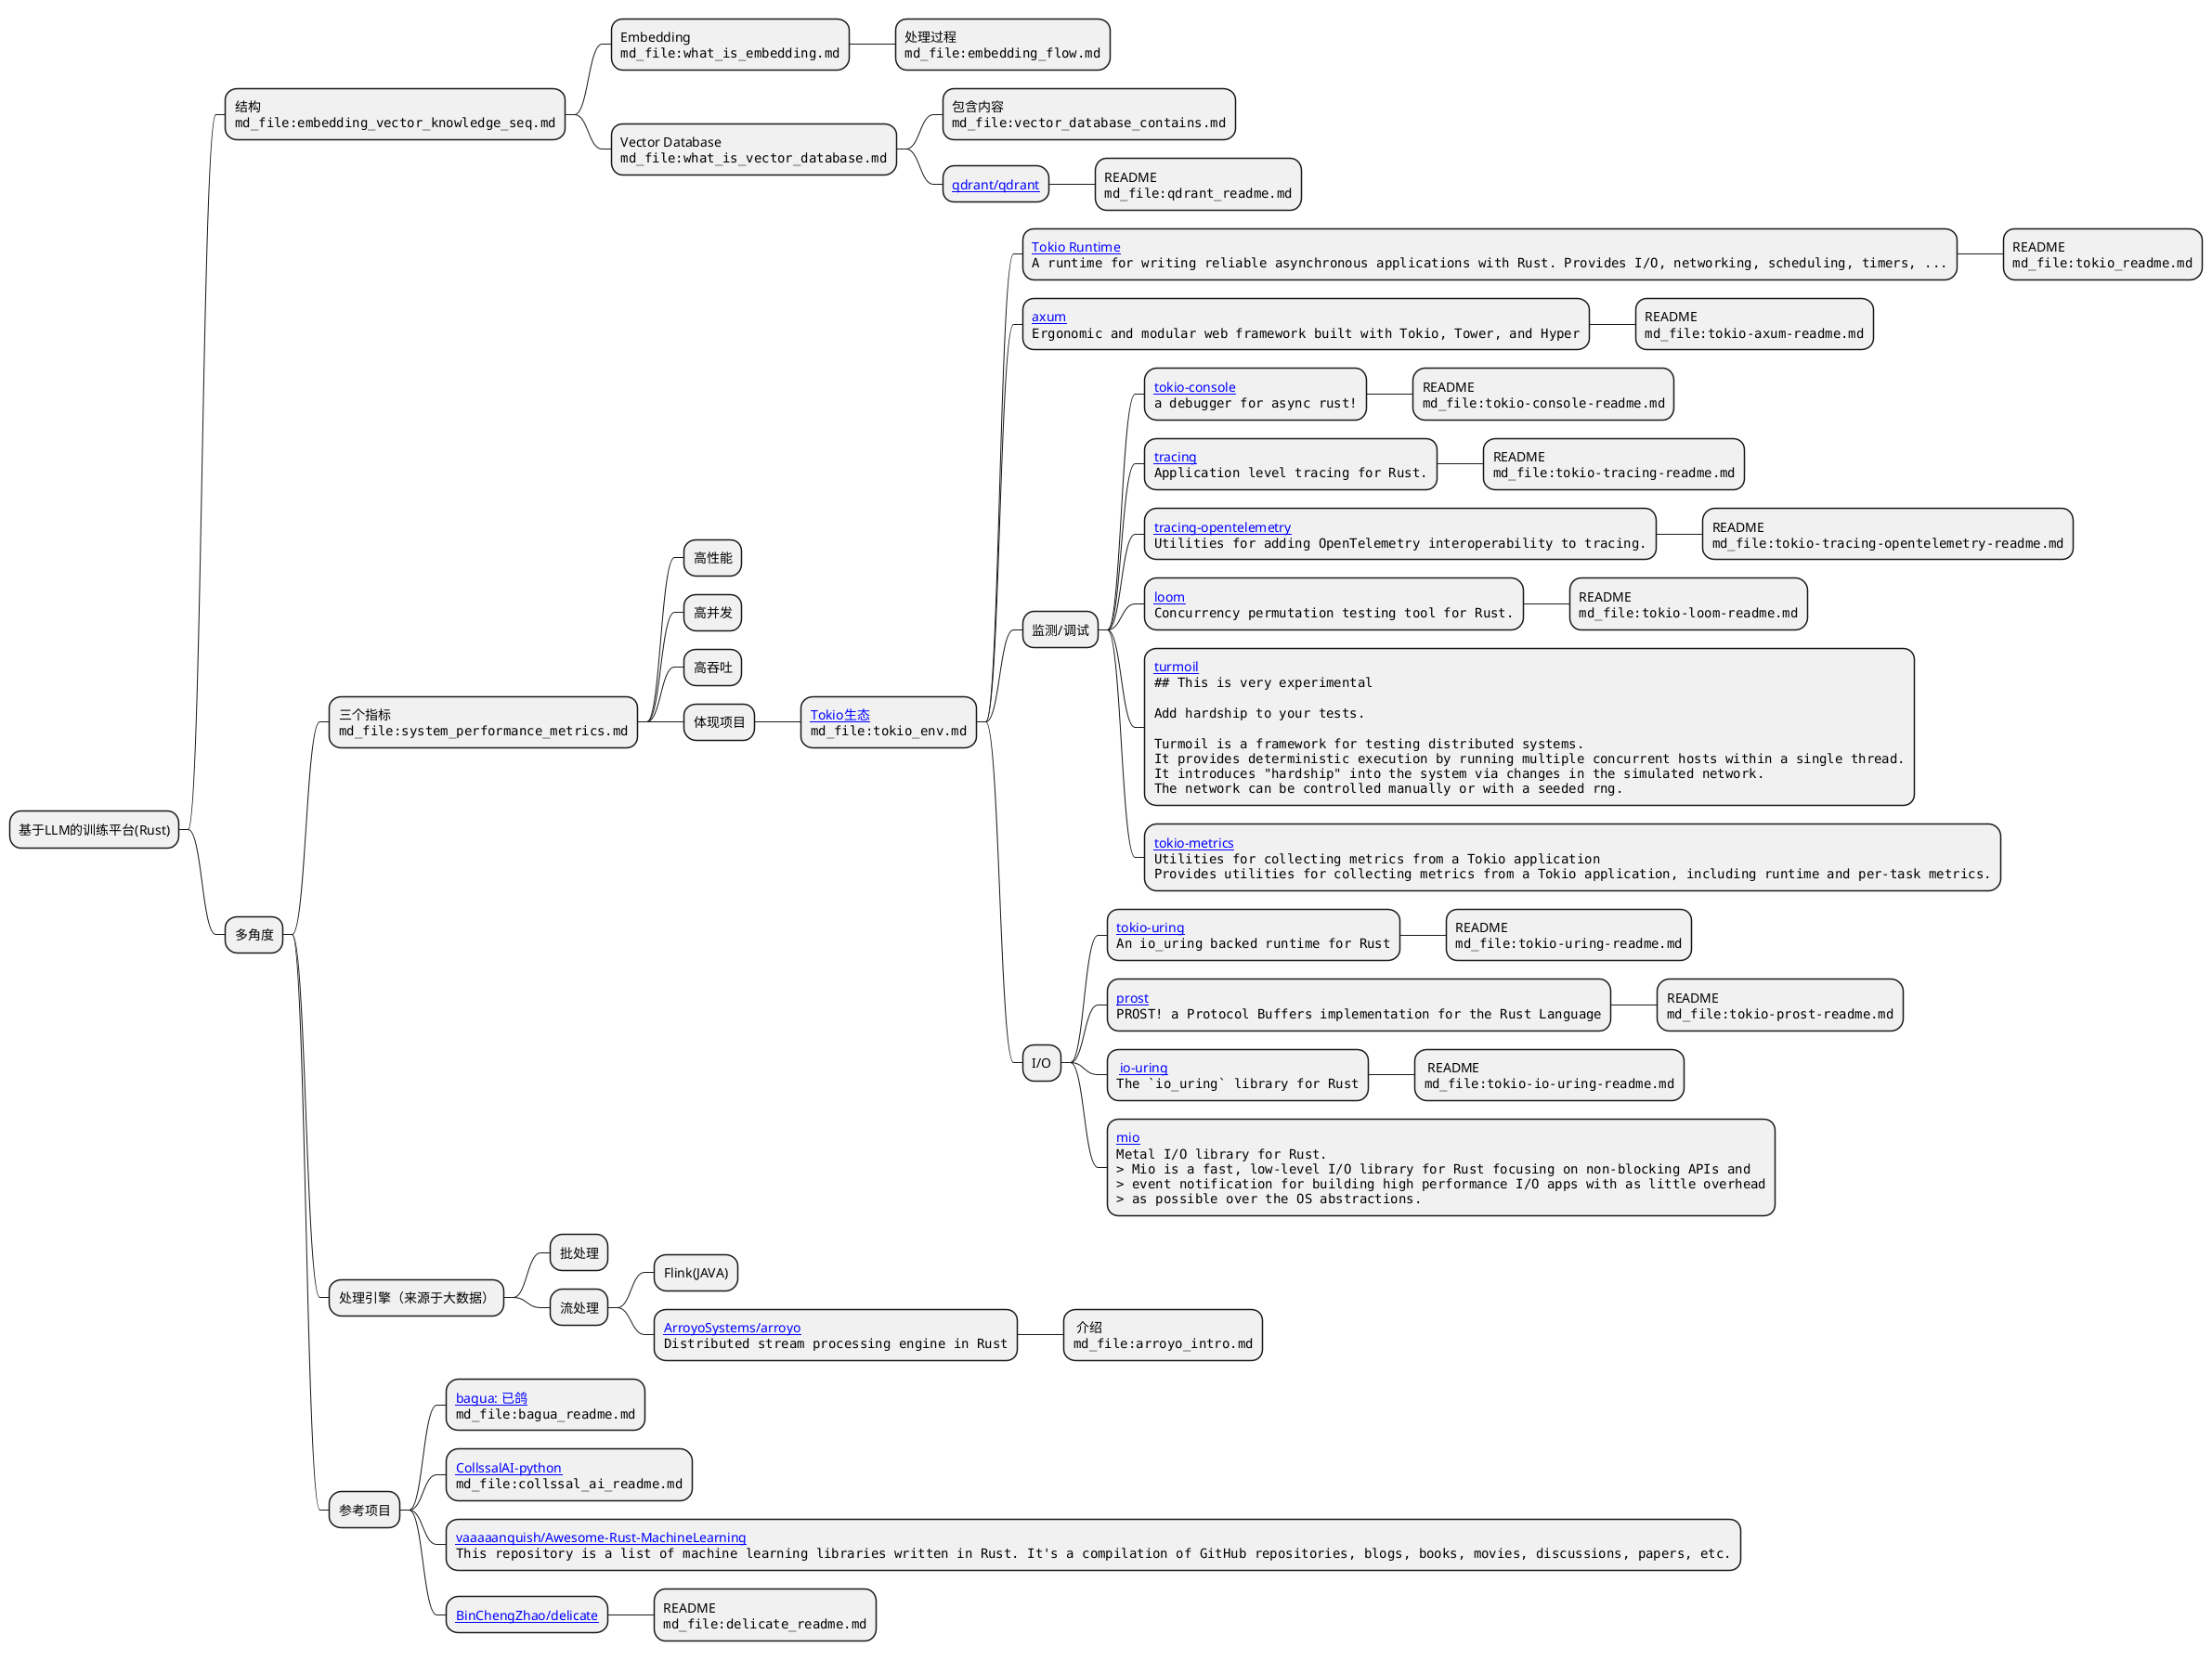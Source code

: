 @startmindmap
* 基于LLM的训练平台(Rust)
**:结构
<code>
md_file:embedding_vector_knowledge_seq.md
</code>;
***:Embedding
<code>
md_file:what_is_embedding.md
</code>;
****:处理过程
<code>
md_file:embedding_flow.md
</code>;
***:Vector Database
<code>
md_file:what_is_vector_database.md
</code>;
****:包含内容
<code>
md_file:vector_database_contains.md
</code>;
**** [[https://github.com/qdrant/qdrant qdrant/qdrant]]
*****:README
<code>
md_file:qdrant_readme.md
</code>;
** 多角度
***:三个指标
<code>
md_file:system_performance_metrics.md
</code>;
**** 高性能
**** 高并发
**** 高吞吐
**** 体现项目
*****:[[https://github.com/orgs/repositories?type=source Tokio生态]]
<code>
md_file:tokio_env.md
</code>;
******:[[https://github.com/tokio Tokio Runtime]]
<code>
A runtime for writing reliable asynchronous applications with Rust. Provides I/O, networking, scheduling, timers, ...
</code>;
*******:README
<code>
md_file:tokio_readme.md
</code>;
******:[[https://github.com/axum axum]]
<code>
Ergonomic and modular web framework built with Tokio, Tower, and Hyper
</code>;
*******:README
<code>
md_file:tokio-axum-readme.md
</code>;
****** 监测/调试
*******:[[https://github.com/console tokio-console]]
<code>
a debugger for async rust!
</code>;
********:README
<code>
md_file:tokio-console-readme.md
</code>;
*******:[[https://github.com/tracing tracing]]
<code>
Application level tracing for Rust.
</code>;
********:README
<code>
md_file:tokio-tracing-readme.md
</code>;
*******:[[https://github.com/tracing-opentelemetry tracing-opentelemetry]]
<code>
Utilities for adding OpenTelemetry interoperability to tracing.
</code>;
********:README
<code>
md_file:tokio-tracing-opentelemetry-readme.md
</code>;
*******:[[https://github.com/loom loom]]
<code>
Concurrency permutation testing tool for Rust.
</code>;
********:README
<code>
md_file:tokio-loom-readme.md
</code>;
*******:[[https://github.com/turmoil turmoil]]
<code>
## This is very experimental

Add hardship to your tests.

Turmoil is a framework for testing distributed systems.
It provides deterministic execution by running multiple concurrent hosts within a single thread.
It introduces "hardship" into the system via changes in the simulated network.
The network can be controlled manually or with a seeded rng.
</code>;
*******:[[https://github.com/tokio-metrics tokio-metrics]]
<code>
Utilities for collecting metrics from a Tokio application
Provides utilities for collecting metrics from a Tokio application, including runtime and per-task metrics.
</code>;
****** I/O
*******:[[https://github.com/tokio-uring tokio-uring]]
<code>
An io_uring backed runtime for Rust
</code>;
********:README
<code>
md_file:tokio-uring-readme.md
</code>;
*******:[[https://github.com/prost prost]]
<code>
PROST! a Protocol Buffers implementation for the Rust Language
</code>;
********:README
<code>
md_file:tokio-prost-readme.md
</code>;
*******: [[https://github.com/io-uring io-uring]]
<code>
The `io_uring` library for Rust
</code>;
********: README
<code>
md_file:tokio-io-uring-readme.md
</code>;
*******:[[https://github.com/mio mio]]
<code>
Metal I/O library for Rust.
> Mio is a fast, low-level I/O library for Rust focusing on non-blocking APIs and
> event notification for building high performance I/O apps with as little overhead
> as possible over the OS abstractions.
</code>;
*** 处理引擎（来源于大数据）
**** 批处理
**** 流处理
***** Flink(JAVA)
*****:[[https://github.com/ArroyoSystems/arroyo ArroyoSystems/arroyo]]
<code>
Distributed stream processing engine in Rust
</code>;
******: 介绍
<code>
md_file:arroyo_intro.md
</code>;
*** 参考项目
****:[[https://github.com/BaguaSys/bagua bagua: 已鸽]]
<code>
md_file:bagua_readme.md
</code>;
****:[[https://github.com/hpcaitech/ColossalAI CollssalAI-python]]
<code>
md_file:collssal_ai_readme.md
</code>;
****:[[https://github.com/vaaaaanquish/Awesome-Rust-MachineLearning vaaaaanquish/Awesome-Rust-MachineLearning]]
<code>
This repository is a list of machine learning libraries written in Rust. It's a compilation of GitHub repositories, blogs, books, movies, discussions, papers, etc.
</code>;
**** [[https://github.com/BinChengZhao/delicate BinChengZhao/delicate]]
*****:README
<code>
md_file:delicate_readme.md
</code>;
@endmindmap

